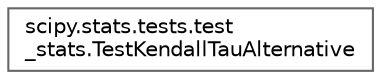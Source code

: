digraph "Graphical Class Hierarchy"
{
 // LATEX_PDF_SIZE
  bgcolor="transparent";
  edge [fontname=Helvetica,fontsize=10,labelfontname=Helvetica,labelfontsize=10];
  node [fontname=Helvetica,fontsize=10,shape=box,height=0.2,width=0.4];
  rankdir="LR";
  Node0 [id="Node000000",label="scipy.stats.tests.test\l_stats.TestKendallTauAlternative",height=0.2,width=0.4,color="grey40", fillcolor="white", style="filled",URL="$d8/dc4/classscipy_1_1stats_1_1tests_1_1test__stats_1_1TestKendallTauAlternative.html",tooltip=" "];
}
